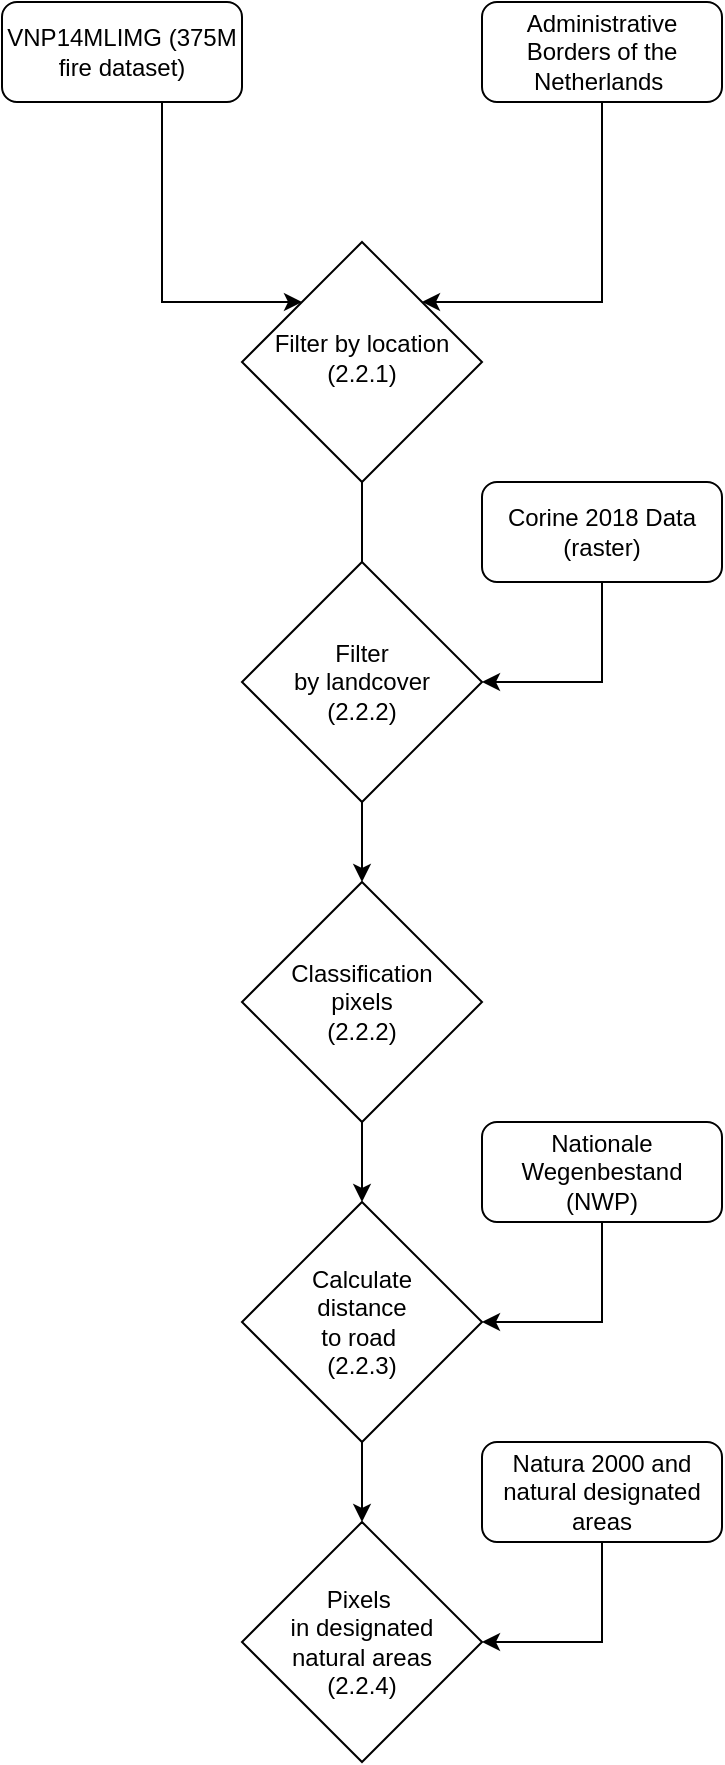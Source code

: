 <mxfile version="13.0.3" type="device"><diagram id="C5RBs43oDa-KdzZeNtuy" name="Page-1"><mxGraphModel dx="1088" dy="880" grid="1" gridSize="10" guides="1" tooltips="1" connect="1" arrows="1" fold="1" page="1" pageScale="1" pageWidth="827" pageHeight="1169" math="0" shadow="0"><root><mxCell id="WIyWlLk6GJQsqaUBKTNV-0"/><mxCell id="WIyWlLk6GJQsqaUBKTNV-1" parent="WIyWlLk6GJQsqaUBKTNV-0"/><mxCell id="hV7I_R6h5B8yinCLMYHL-12" style="edgeStyle=orthogonalEdgeStyle;rounded=0;orthogonalLoop=1;jettySize=auto;html=1;entryX=1;entryY=0.5;entryDx=0;entryDy=0;" parent="WIyWlLk6GJQsqaUBKTNV-1" source="hV7I_R6h5B8yinCLMYHL-11" target="hV7I_R6h5B8yinCLMYHL-7" edge="1"><mxGeometry relative="1" as="geometry"/></mxCell><mxCell id="KffNr8YmrMpDGmP8G5Hl-23" style="edgeStyle=orthogonalEdgeStyle;rounded=0;orthogonalLoop=1;jettySize=auto;html=1;entryX=0;entryY=0;entryDx=0;entryDy=0;" parent="WIyWlLk6GJQsqaUBKTNV-1" source="WIyWlLk6GJQsqaUBKTNV-3" target="WIyWlLk6GJQsqaUBKTNV-6" edge="1"><mxGeometry relative="1" as="geometry"><Array as="points"><mxPoint x="280" y="190"/></Array><mxPoint x="110" y="160" as="sourcePoint"/></mxGeometry></mxCell><mxCell id="WIyWlLk6GJQsqaUBKTNV-3" value="VNP14MLIMG (375M fire dataset)" style="rounded=1;whiteSpace=wrap;html=1;fontSize=12;glass=0;strokeWidth=1;shadow=0;" parent="WIyWlLk6GJQsqaUBKTNV-1" vertex="1"><mxGeometry x="200" y="40" width="120" height="50" as="geometry"/></mxCell><mxCell id="hV7I_R6h5B8yinCLMYHL-0" style="edgeStyle=orthogonalEdgeStyle;rounded=0;orthogonalLoop=1;jettySize=auto;html=1;exitX=0.5;exitY=1;exitDx=0;exitDy=0;" parent="WIyWlLk6GJQsqaUBKTNV-1" source="WIyWlLk6GJQsqaUBKTNV-6" edge="1"><mxGeometry relative="1" as="geometry"><mxPoint x="380" y="360" as="targetPoint"/></mxGeometry></mxCell><mxCell id="WIyWlLk6GJQsqaUBKTNV-6" value="Filter by location&lt;br&gt;(2.2.1)" style="rhombus;whiteSpace=wrap;html=1;shadow=0;fontFamily=Helvetica;fontSize=12;align=center;strokeWidth=1;spacing=6;spacingTop=-4;" parent="WIyWlLk6GJQsqaUBKTNV-1" vertex="1"><mxGeometry x="320" y="160" width="120" height="120" as="geometry"/></mxCell><mxCell id="KffNr8YmrMpDGmP8G5Hl-30" style="edgeStyle=orthogonalEdgeStyle;rounded=0;orthogonalLoop=1;jettySize=auto;html=1;exitX=0.5;exitY=1;exitDx=0;exitDy=0;entryX=1;entryY=0.5;entryDx=0;entryDy=0;" parent="WIyWlLk6GJQsqaUBKTNV-1" source="KffNr8YmrMpDGmP8G5Hl-0" target="hV7I_R6h5B8yinCLMYHL-1" edge="1"><mxGeometry relative="1" as="geometry"><mxPoint x="610" y="150" as="targetPoint"/><Array as="points"><mxPoint x="500" y="380"/></Array></mxGeometry></mxCell><mxCell id="KffNr8YmrMpDGmP8G5Hl-0" value="Corine 2018 Data&lt;br&gt;(raster)" style="rounded=1;whiteSpace=wrap;html=1;fontSize=12;glass=0;strokeWidth=1;shadow=0;" parent="WIyWlLk6GJQsqaUBKTNV-1" vertex="1"><mxGeometry x="440" y="280" width="120" height="50" as="geometry"/></mxCell><mxCell id="KffNr8YmrMpDGmP8G5Hl-26" style="edgeStyle=orthogonalEdgeStyle;rounded=0;orthogonalLoop=1;jettySize=auto;html=1;exitX=0.5;exitY=1;exitDx=0;exitDy=0;entryX=1;entryY=0;entryDx=0;entryDy=0;" parent="WIyWlLk6GJQsqaUBKTNV-1" source="KffNr8YmrMpDGmP8G5Hl-25" target="WIyWlLk6GJQsqaUBKTNV-6" edge="1"><mxGeometry relative="1" as="geometry"><mxPoint x="380" y="170" as="targetPoint"/><Array as="points"><mxPoint x="500" y="190"/></Array></mxGeometry></mxCell><mxCell id="KffNr8YmrMpDGmP8G5Hl-25" value="Administrative Borders of the Netherlands&amp;nbsp;" style="rounded=1;whiteSpace=wrap;html=1;fontSize=12;glass=0;strokeWidth=1;shadow=0;" parent="WIyWlLk6GJQsqaUBKTNV-1" vertex="1"><mxGeometry x="440" y="40" width="120" height="50" as="geometry"/></mxCell><mxCell id="hV7I_R6h5B8yinCLMYHL-3" style="edgeStyle=orthogonalEdgeStyle;rounded=0;orthogonalLoop=1;jettySize=auto;html=1;exitX=0.5;exitY=1;exitDx=0;exitDy=0;" parent="WIyWlLk6GJQsqaUBKTNV-1" source="hV7I_R6h5B8yinCLMYHL-1" target="hV7I_R6h5B8yinCLMYHL-4" edge="1"><mxGeometry relative="1" as="geometry"><mxPoint x="380" y="560" as="targetPoint"/></mxGeometry></mxCell><mxCell id="hV7I_R6h5B8yinCLMYHL-1" value="Filter &lt;br&gt;by landcover &lt;br&gt;(2.2.2)" style="rhombus;whiteSpace=wrap;html=1;" parent="WIyWlLk6GJQsqaUBKTNV-1" vertex="1"><mxGeometry x="320" y="320" width="120" height="120" as="geometry"/></mxCell><mxCell id="hV7I_R6h5B8yinCLMYHL-6" style="edgeStyle=orthogonalEdgeStyle;rounded=0;orthogonalLoop=1;jettySize=auto;html=1;exitX=0.5;exitY=1;exitDx=0;exitDy=0;" parent="WIyWlLk6GJQsqaUBKTNV-1" source="hV7I_R6h5B8yinCLMYHL-4" target="hV7I_R6h5B8yinCLMYHL-5" edge="1"><mxGeometry relative="1" as="geometry"/></mxCell><mxCell id="hV7I_R6h5B8yinCLMYHL-4" value="Classification &lt;br&gt;pixels&lt;br&gt;(2.2.2)" style="rhombus;whiteSpace=wrap;html=1;" parent="WIyWlLk6GJQsqaUBKTNV-1" vertex="1"><mxGeometry x="320" y="480" width="120" height="120" as="geometry"/></mxCell><mxCell id="hV7I_R6h5B8yinCLMYHL-8" style="edgeStyle=orthogonalEdgeStyle;rounded=0;orthogonalLoop=1;jettySize=auto;html=1;exitX=0.5;exitY=1;exitDx=0;exitDy=0;" parent="WIyWlLk6GJQsqaUBKTNV-1" source="hV7I_R6h5B8yinCLMYHL-5" target="hV7I_R6h5B8yinCLMYHL-7" edge="1"><mxGeometry relative="1" as="geometry"/></mxCell><mxCell id="hV7I_R6h5B8yinCLMYHL-5" value="Calculate &lt;br&gt;distance&lt;br&gt;to road&amp;nbsp;&lt;br&gt;(2.2.3)" style="rhombus;whiteSpace=wrap;html=1;" parent="WIyWlLk6GJQsqaUBKTNV-1" vertex="1"><mxGeometry x="320" y="640" width="120" height="120" as="geometry"/></mxCell><mxCell id="hV7I_R6h5B8yinCLMYHL-7" value="Pixels&amp;nbsp;&lt;br&gt;in designated&lt;br&gt;natural areas&lt;br&gt;(2.2.4)" style="rhombus;whiteSpace=wrap;html=1;" parent="WIyWlLk6GJQsqaUBKTNV-1" vertex="1"><mxGeometry x="320" y="800" width="120" height="120" as="geometry"/></mxCell><mxCell id="hV7I_R6h5B8yinCLMYHL-10" style="edgeStyle=orthogonalEdgeStyle;rounded=0;orthogonalLoop=1;jettySize=auto;html=1;exitX=0.5;exitY=1;exitDx=0;exitDy=0;entryX=1;entryY=0.5;entryDx=0;entryDy=0;" parent="WIyWlLk6GJQsqaUBKTNV-1" source="hV7I_R6h5B8yinCLMYHL-9" target="hV7I_R6h5B8yinCLMYHL-5" edge="1"><mxGeometry relative="1" as="geometry"/></mxCell><mxCell id="hV7I_R6h5B8yinCLMYHL-9" value="Nationale Wegenbestand (NWP)" style="rounded=1;whiteSpace=wrap;html=1;fontSize=12;glass=0;strokeWidth=1;shadow=0;" parent="WIyWlLk6GJQsqaUBKTNV-1" vertex="1"><mxGeometry x="440" y="600" width="120" height="50" as="geometry"/></mxCell><mxCell id="hV7I_R6h5B8yinCLMYHL-11" value="Natura 2000 and&lt;br&gt;natural designated areas" style="rounded=1;whiteSpace=wrap;html=1;fontSize=12;glass=0;strokeWidth=1;shadow=0;" parent="WIyWlLk6GJQsqaUBKTNV-1" vertex="1"><mxGeometry x="440" y="760" width="120" height="50" as="geometry"/></mxCell><mxCell id="Y7YzM_14ogWYrf7tPELM-0" style="edgeStyle=orthogonalEdgeStyle;rounded=0;orthogonalLoop=1;jettySize=auto;html=1;exitX=0.5;exitY=0;exitDx=0;exitDy=0;entryX=0.5;entryY=0;entryDx=0;entryDy=0;" edge="1" parent="WIyWlLk6GJQsqaUBKTNV-1" source="hV7I_R6h5B8yinCLMYHL-7" target="hV7I_R6h5B8yinCLMYHL-7"><mxGeometry relative="1" as="geometry"/></mxCell></root></mxGraphModel></diagram></mxfile>